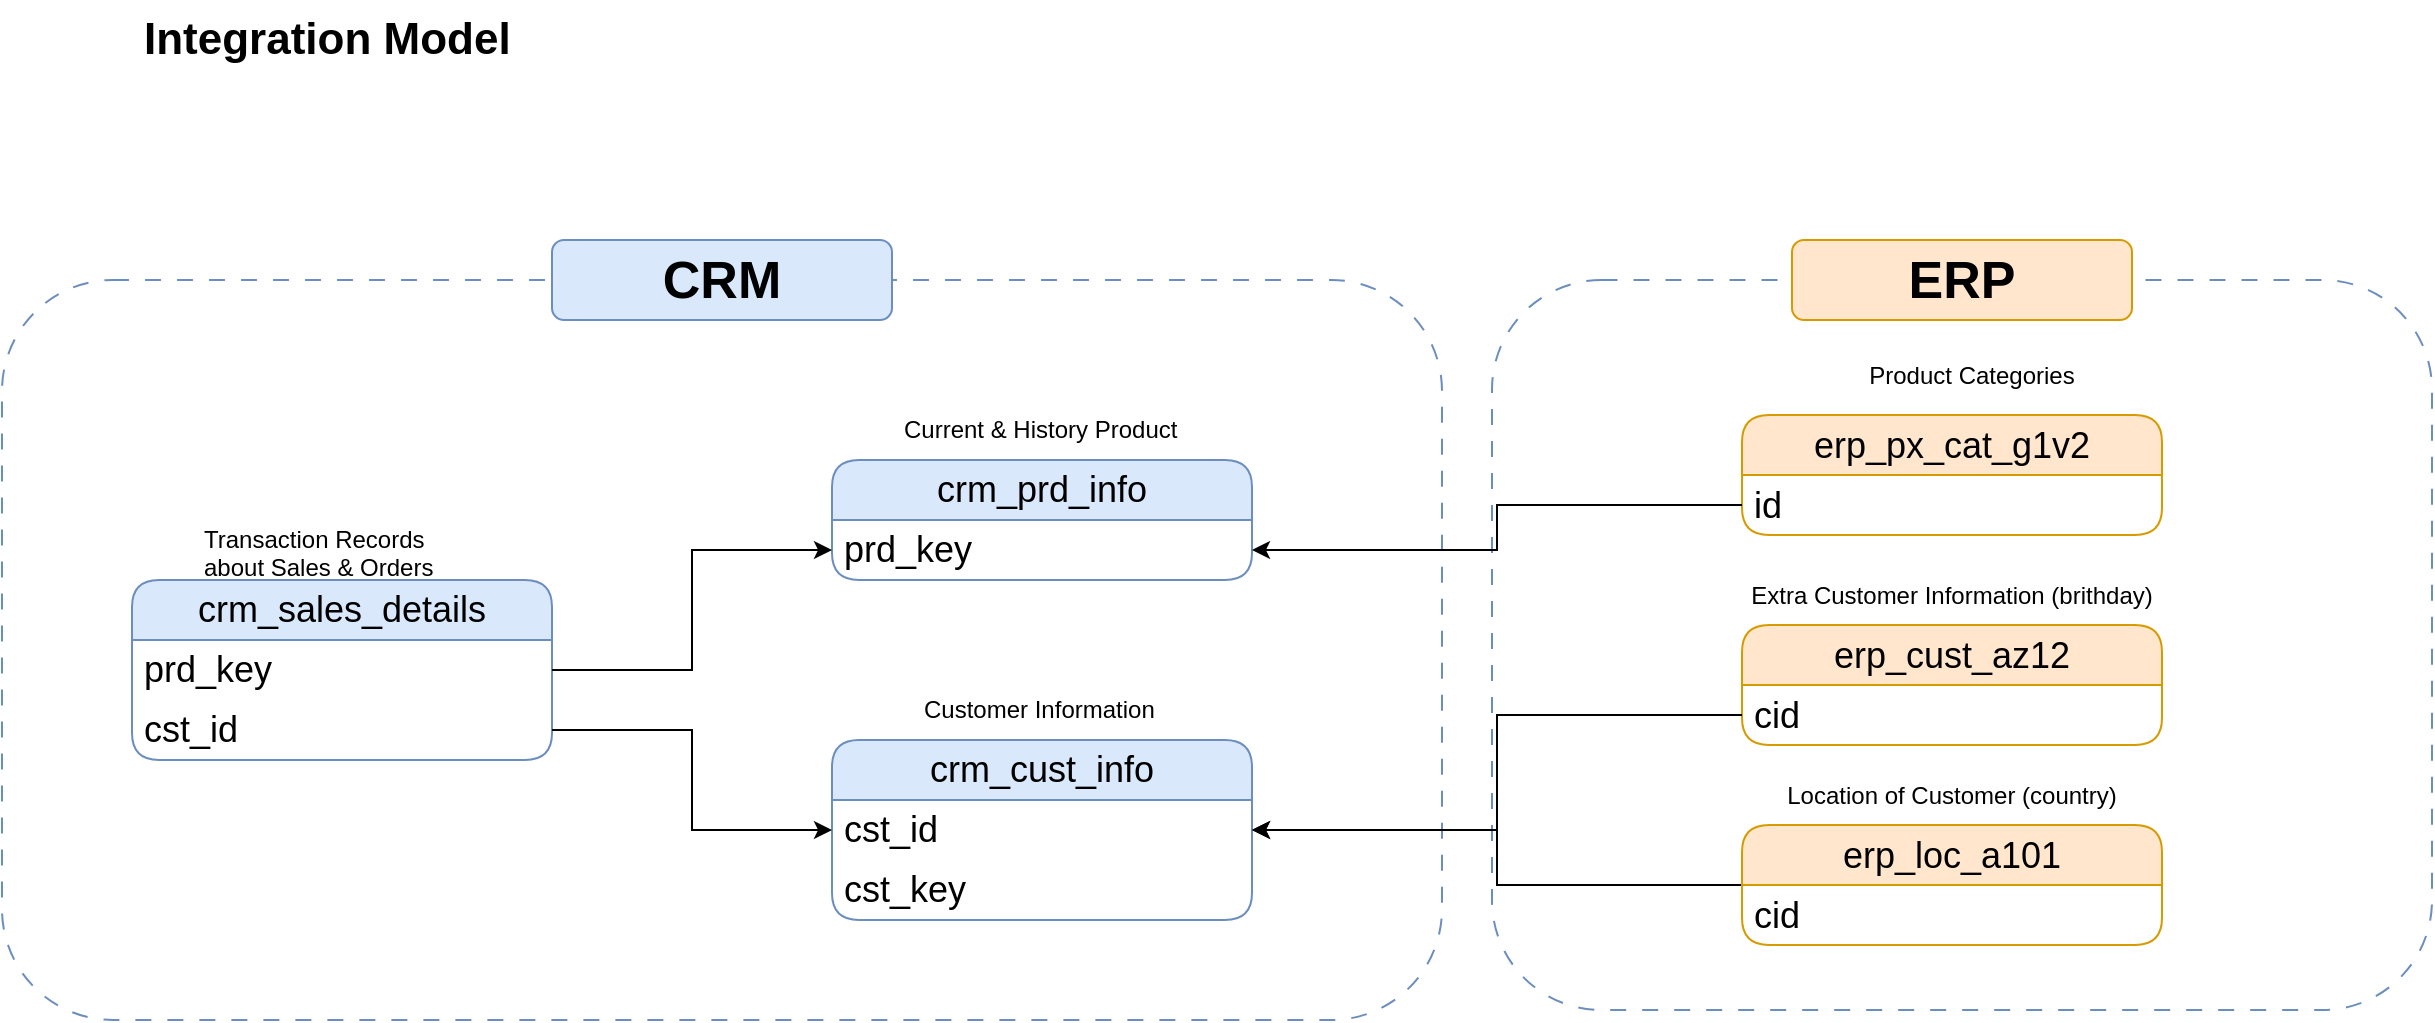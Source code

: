 <mxfile version="27.0.9">
  <diagram name="Page-1" id="GeRXxfipZ2zH97ojcd9d">
    <mxGraphModel dx="1501" dy="929" grid="1" gridSize="10" guides="1" tooltips="1" connect="1" arrows="1" fold="1" page="1" pageScale="1" pageWidth="2000" pageHeight="4000" math="0" shadow="0">
      <root>
        <mxCell id="0" />
        <mxCell id="1" parent="0" />
        <mxCell id="6UTEwov2k-A1bPU6H0bU-35" value="" style="rounded=1;whiteSpace=wrap;html=1;fillColor=none;strokeColor=#6c8ebf;dashed=1;dashPattern=8 8;" vertex="1" parent="1">
          <mxGeometry x="840" y="170" width="470" height="365" as="geometry" />
        </mxCell>
        <mxCell id="6UTEwov2k-A1bPU6H0bU-33" value="" style="rounded=1;whiteSpace=wrap;html=1;fillColor=none;strokeColor=#6c8ebf;dashed=1;dashPattern=8 8;" vertex="1" parent="1">
          <mxGeometry x="95" y="170" width="720" height="370" as="geometry" />
        </mxCell>
        <mxCell id="6UTEwov2k-A1bPU6H0bU-1" value="&lt;font&gt;crm_cust_info&lt;/font&gt;" style="swimlane;fontStyle=0;childLayout=stackLayout;horizontal=1;startSize=30;horizontalStack=0;resizeParent=1;resizeParentMax=0;resizeLast=0;collapsible=1;marginBottom=0;whiteSpace=wrap;html=1;fillColor=#dae8fc;strokeColor=#6c8ebf;fontSize=18;rounded=1;" vertex="1" parent="1">
          <mxGeometry x="510" y="400" width="210" height="90" as="geometry" />
        </mxCell>
        <mxCell id="6UTEwov2k-A1bPU6H0bU-2" value="cst_id" style="text;strokeColor=none;fillColor=none;align=left;verticalAlign=middle;spacingLeft=4;spacingRight=4;overflow=hidden;points=[[0,0.5],[1,0.5]];portConstraint=eastwest;rotatable=0;whiteSpace=wrap;html=1;fontSize=18;" vertex="1" parent="6UTEwov2k-A1bPU6H0bU-1">
          <mxGeometry y="30" width="210" height="30" as="geometry" />
        </mxCell>
        <mxCell id="6UTEwov2k-A1bPU6H0bU-19" value="cst_key" style="text;strokeColor=none;fillColor=none;align=left;verticalAlign=middle;spacingLeft=4;spacingRight=4;overflow=hidden;points=[[0,0.5],[1,0.5]];portConstraint=eastwest;rotatable=0;whiteSpace=wrap;html=1;fontSize=18;" vertex="1" parent="6UTEwov2k-A1bPU6H0bU-1">
          <mxGeometry y="60" width="210" height="30" as="geometry" />
        </mxCell>
        <mxCell id="6UTEwov2k-A1bPU6H0bU-5" value="&lt;font style=&quot;font-size: 22px;&quot;&gt;&lt;b&gt;Integration Model&lt;/b&gt;&lt;/font&gt;" style="text;strokeColor=none;fillColor=none;align=left;verticalAlign=top;spacingLeft=4;spacingRight=4;overflow=hidden;rotatable=0;points=[[0,0.5],[1,0.5]];portConstraint=eastwest;whiteSpace=wrap;html=1;" vertex="1" parent="1">
          <mxGeometry x="160" y="30" width="240" height="40" as="geometry" />
        </mxCell>
        <mxCell id="6UTEwov2k-A1bPU6H0bU-6" value="Customer Information" style="text;strokeColor=none;fillColor=none;align=left;verticalAlign=middle;spacingLeft=4;spacingRight=4;overflow=hidden;points=[[0,0.5],[1,0.5]];portConstraint=eastwest;rotatable=0;whiteSpace=wrap;html=1;" vertex="1" parent="1">
          <mxGeometry x="550" y="370" width="130" height="30" as="geometry" />
        </mxCell>
        <mxCell id="6UTEwov2k-A1bPU6H0bU-7" value="&lt;font&gt;crm_prd_info&lt;/font&gt;" style="swimlane;fontStyle=0;childLayout=stackLayout;horizontal=1;startSize=30;horizontalStack=0;resizeParent=1;resizeParentMax=0;resizeLast=0;collapsible=1;marginBottom=0;whiteSpace=wrap;html=1;fillColor=#dae8fc;strokeColor=#6c8ebf;fontSize=18;rounded=1;" vertex="1" parent="1">
          <mxGeometry x="510" y="260" width="210" height="60" as="geometry" />
        </mxCell>
        <mxCell id="6UTEwov2k-A1bPU6H0bU-8" value="prd_key" style="text;strokeColor=none;fillColor=none;align=left;verticalAlign=middle;spacingLeft=4;spacingRight=4;overflow=hidden;points=[[0,0.5],[1,0.5]];portConstraint=eastwest;rotatable=0;whiteSpace=wrap;html=1;fontSize=18;" vertex="1" parent="6UTEwov2k-A1bPU6H0bU-7">
          <mxGeometry y="30" width="210" height="30" as="geometry" />
        </mxCell>
        <mxCell id="6UTEwov2k-A1bPU6H0bU-9" value="Current &amp;amp; History Product" style="text;strokeColor=none;fillColor=none;align=left;verticalAlign=middle;spacingLeft=4;spacingRight=4;overflow=hidden;points=[[0,0.5],[1,0.5]];portConstraint=eastwest;rotatable=0;whiteSpace=wrap;html=1;" vertex="1" parent="1">
          <mxGeometry x="540" y="230" width="150" height="30" as="geometry" />
        </mxCell>
        <mxCell id="6UTEwov2k-A1bPU6H0bU-10" value="&lt;font&gt;crm_sales_details&lt;/font&gt;" style="swimlane;fontStyle=0;childLayout=stackLayout;horizontal=1;startSize=30;horizontalStack=0;resizeParent=1;resizeParentMax=0;resizeLast=0;collapsible=1;marginBottom=0;whiteSpace=wrap;html=1;fillColor=#dae8fc;strokeColor=#6c8ebf;fontSize=18;rounded=1;" vertex="1" parent="1">
          <mxGeometry x="160" y="320" width="210" height="90" as="geometry" />
        </mxCell>
        <mxCell id="6UTEwov2k-A1bPU6H0bU-11" value="prd_key" style="text;strokeColor=none;fillColor=none;align=left;verticalAlign=middle;spacingLeft=4;spacingRight=4;overflow=hidden;points=[[0,0.5],[1,0.5]];portConstraint=eastwest;rotatable=0;whiteSpace=wrap;html=1;fontSize=18;" vertex="1" parent="6UTEwov2k-A1bPU6H0bU-10">
          <mxGeometry y="30" width="210" height="30" as="geometry" />
        </mxCell>
        <mxCell id="6UTEwov2k-A1bPU6H0bU-13" value="cst_id" style="text;strokeColor=none;fillColor=none;align=left;verticalAlign=middle;spacingLeft=4;spacingRight=4;overflow=hidden;points=[[0,0.5],[1,0.5]];portConstraint=eastwest;rotatable=0;whiteSpace=wrap;html=1;fontSize=18;" vertex="1" parent="6UTEwov2k-A1bPU6H0bU-10">
          <mxGeometry y="60" width="210" height="30" as="geometry" />
        </mxCell>
        <mxCell id="6UTEwov2k-A1bPU6H0bU-12" value="Transaction Records about Sales &amp;amp; Orders" style="text;strokeColor=none;fillColor=none;align=left;verticalAlign=middle;spacingLeft=4;spacingRight=4;overflow=hidden;points=[[0,0.5],[1,0.5]];portConstraint=eastwest;rotatable=0;whiteSpace=wrap;html=1;" vertex="1" parent="1">
          <mxGeometry x="190" y="290" width="150" height="30" as="geometry" />
        </mxCell>
        <mxCell id="6UTEwov2k-A1bPU6H0bU-14" style="edgeStyle=orthogonalEdgeStyle;rounded=0;orthogonalLoop=1;jettySize=auto;html=1;" edge="1" parent="1" source="6UTEwov2k-A1bPU6H0bU-13" target="6UTEwov2k-A1bPU6H0bU-2">
          <mxGeometry relative="1" as="geometry" />
        </mxCell>
        <mxCell id="6UTEwov2k-A1bPU6H0bU-15" style="edgeStyle=orthogonalEdgeStyle;rounded=0;orthogonalLoop=1;jettySize=auto;html=1;" edge="1" parent="1" source="6UTEwov2k-A1bPU6H0bU-11" target="6UTEwov2k-A1bPU6H0bU-8">
          <mxGeometry relative="1" as="geometry" />
        </mxCell>
        <mxCell id="6UTEwov2k-A1bPU6H0bU-16" value="&lt;font&gt;erp_cust_az12&lt;/font&gt;" style="swimlane;fontStyle=0;childLayout=stackLayout;horizontal=1;startSize=30;horizontalStack=0;resizeParent=1;resizeParentMax=0;resizeLast=0;collapsible=1;marginBottom=0;whiteSpace=wrap;html=1;fillColor=#ffe6cc;strokeColor=#d79b00;fontSize=18;rounded=1;" vertex="1" parent="1">
          <mxGeometry x="965" y="342.5" width="210" height="60" as="geometry" />
        </mxCell>
        <mxCell id="6UTEwov2k-A1bPU6H0bU-17" value="cid" style="text;strokeColor=none;fillColor=none;align=left;verticalAlign=middle;spacingLeft=4;spacingRight=4;overflow=hidden;points=[[0,0.5],[1,0.5]];portConstraint=eastwest;rotatable=0;whiteSpace=wrap;html=1;fontSize=18;" vertex="1" parent="6UTEwov2k-A1bPU6H0bU-16">
          <mxGeometry y="30" width="210" height="30" as="geometry" />
        </mxCell>
        <mxCell id="6UTEwov2k-A1bPU6H0bU-18" value="Extra Customer Information (brithday)" style="text;strokeColor=none;fillColor=none;align=center;verticalAlign=middle;spacingLeft=4;spacingRight=4;overflow=hidden;points=[[0,0.5],[1,0.5]];portConstraint=eastwest;rotatable=0;whiteSpace=wrap;html=1;" vertex="1" parent="1">
          <mxGeometry x="935" y="312.5" width="270" height="30" as="geometry" />
        </mxCell>
        <mxCell id="6UTEwov2k-A1bPU6H0bU-40" style="edgeStyle=orthogonalEdgeStyle;rounded=0;orthogonalLoop=1;jettySize=auto;html=1;" edge="1" parent="1" source="6UTEwov2k-A1bPU6H0bU-21" target="6UTEwov2k-A1bPU6H0bU-2">
          <mxGeometry relative="1" as="geometry" />
        </mxCell>
        <mxCell id="6UTEwov2k-A1bPU6H0bU-21" value="&lt;font&gt;erp_loc_a101&lt;/font&gt;" style="swimlane;fontStyle=0;childLayout=stackLayout;horizontal=1;startSize=30;horizontalStack=0;resizeParent=1;resizeParentMax=0;resizeLast=0;collapsible=1;marginBottom=0;whiteSpace=wrap;html=1;fillColor=#ffe6cc;strokeColor=#d79b00;fontSize=18;rounded=1;" vertex="1" parent="1">
          <mxGeometry x="965" y="442.5" width="210" height="60" as="geometry" />
        </mxCell>
        <mxCell id="6UTEwov2k-A1bPU6H0bU-22" value="cid" style="text;strokeColor=none;fillColor=none;align=left;verticalAlign=middle;spacingLeft=4;spacingRight=4;overflow=hidden;points=[[0,0.5],[1,0.5]];portConstraint=eastwest;rotatable=0;whiteSpace=wrap;html=1;fontSize=18;" vertex="1" parent="6UTEwov2k-A1bPU6H0bU-21">
          <mxGeometry y="30" width="210" height="30" as="geometry" />
        </mxCell>
        <mxCell id="6UTEwov2k-A1bPU6H0bU-23" value="Location of Customer (country)" style="text;strokeColor=none;fillColor=none;align=center;verticalAlign=middle;spacingLeft=4;spacingRight=4;overflow=hidden;points=[[0,0.5],[1,0.5]];portConstraint=eastwest;rotatable=0;whiteSpace=wrap;html=1;" vertex="1" parent="1">
          <mxGeometry x="935" y="412.5" width="270" height="30" as="geometry" />
        </mxCell>
        <mxCell id="6UTEwov2k-A1bPU6H0bU-27" value="&lt;font&gt;erp_px_cat_g1v2&lt;/font&gt;" style="swimlane;fontStyle=0;childLayout=stackLayout;horizontal=1;startSize=30;horizontalStack=0;resizeParent=1;resizeParentMax=0;resizeLast=0;collapsible=1;marginBottom=0;whiteSpace=wrap;html=1;fillColor=#ffe6cc;strokeColor=#d79b00;fontSize=18;rounded=1;" vertex="1" parent="1">
          <mxGeometry x="965" y="237.5" width="210" height="60" as="geometry" />
        </mxCell>
        <mxCell id="6UTEwov2k-A1bPU6H0bU-28" value="id" style="text;strokeColor=none;fillColor=none;align=left;verticalAlign=middle;spacingLeft=4;spacingRight=4;overflow=hidden;points=[[0,0.5],[1,0.5]];portConstraint=eastwest;rotatable=0;whiteSpace=wrap;html=1;fontSize=18;" vertex="1" parent="6UTEwov2k-A1bPU6H0bU-27">
          <mxGeometry y="30" width="210" height="30" as="geometry" />
        </mxCell>
        <mxCell id="6UTEwov2k-A1bPU6H0bU-29" style="edgeStyle=orthogonalEdgeStyle;rounded=0;orthogonalLoop=1;jettySize=auto;html=1;" edge="1" parent="1" source="6UTEwov2k-A1bPU6H0bU-28" target="6UTEwov2k-A1bPU6H0bU-8">
          <mxGeometry relative="1" as="geometry" />
        </mxCell>
        <mxCell id="6UTEwov2k-A1bPU6H0bU-30" value="Product Categories" style="text;strokeColor=none;fillColor=none;align=center;verticalAlign=middle;spacingLeft=4;spacingRight=4;overflow=hidden;points=[[0,0.5],[1,0.5]];portConstraint=eastwest;rotatable=0;whiteSpace=wrap;html=1;" vertex="1" parent="1">
          <mxGeometry x="945" y="202.5" width="270" height="30" as="geometry" />
        </mxCell>
        <mxCell id="6UTEwov2k-A1bPU6H0bU-31" value="CRM" style="rounded=1;whiteSpace=wrap;html=1;fontSize=26;fontStyle=1;fillColor=#dae8fc;strokeColor=#6c8ebf;" vertex="1" parent="1">
          <mxGeometry x="370" y="150" width="170" height="40" as="geometry" />
        </mxCell>
        <mxCell id="6UTEwov2k-A1bPU6H0bU-38" value="ERP" style="rounded=1;whiteSpace=wrap;html=1;fontSize=26;fontStyle=1;fillColor=#ffe6cc;strokeColor=#d79b00;" vertex="1" parent="1">
          <mxGeometry x="990" y="150" width="170" height="40" as="geometry" />
        </mxCell>
        <mxCell id="6UTEwov2k-A1bPU6H0bU-39" style="edgeStyle=orthogonalEdgeStyle;rounded=0;orthogonalLoop=1;jettySize=auto;html=1;" edge="1" parent="1" source="6UTEwov2k-A1bPU6H0bU-17" target="6UTEwov2k-A1bPU6H0bU-2">
          <mxGeometry relative="1" as="geometry" />
        </mxCell>
      </root>
    </mxGraphModel>
  </diagram>
</mxfile>
